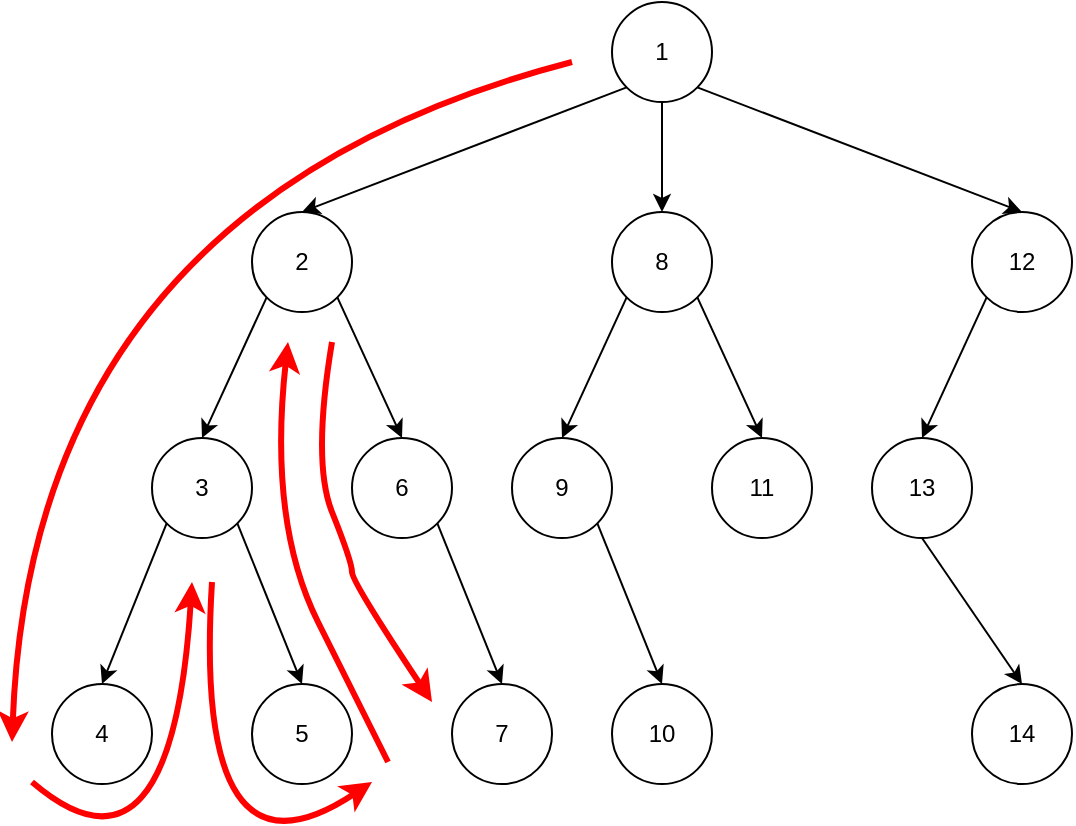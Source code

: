<mxfile version="24.5.2" type="github">
  <diagram name="第 1 页" id="SdLOjPW7s3I21iiqq12D">
    <mxGraphModel dx="1386" dy="751" grid="1" gridSize="10" guides="1" tooltips="1" connect="1" arrows="1" fold="1" page="1" pageScale="1" pageWidth="827" pageHeight="1169" math="0" shadow="0">
      <root>
        <mxCell id="0" />
        <mxCell id="1" parent="0" />
        <mxCell id="Irb3UPif5buwRnWRqJeq-1" value="1" style="ellipse;whiteSpace=wrap;html=1;aspect=fixed;" vertex="1" parent="1">
          <mxGeometry x="400" y="60" width="50" height="50" as="geometry" />
        </mxCell>
        <mxCell id="Irb3UPif5buwRnWRqJeq-2" value="2" style="ellipse;whiteSpace=wrap;html=1;aspect=fixed;" vertex="1" parent="1">
          <mxGeometry x="220" y="165" width="50" height="50" as="geometry" />
        </mxCell>
        <mxCell id="Irb3UPif5buwRnWRqJeq-3" value="8" style="ellipse;whiteSpace=wrap;html=1;aspect=fixed;" vertex="1" parent="1">
          <mxGeometry x="400" y="165" width="50" height="50" as="geometry" />
        </mxCell>
        <mxCell id="Irb3UPif5buwRnWRqJeq-4" value="12" style="ellipse;whiteSpace=wrap;html=1;aspect=fixed;" vertex="1" parent="1">
          <mxGeometry x="580" y="165" width="50" height="50" as="geometry" />
        </mxCell>
        <mxCell id="Irb3UPif5buwRnWRqJeq-5" value="3" style="ellipse;whiteSpace=wrap;html=1;aspect=fixed;" vertex="1" parent="1">
          <mxGeometry x="170" y="278" width="50" height="50" as="geometry" />
        </mxCell>
        <mxCell id="Irb3UPif5buwRnWRqJeq-6" value="6" style="ellipse;whiteSpace=wrap;html=1;aspect=fixed;" vertex="1" parent="1">
          <mxGeometry x="270" y="278" width="50" height="50" as="geometry" />
        </mxCell>
        <mxCell id="Irb3UPif5buwRnWRqJeq-7" value="9" style="ellipse;whiteSpace=wrap;html=1;aspect=fixed;" vertex="1" parent="1">
          <mxGeometry x="350" y="278" width="50" height="50" as="geometry" />
        </mxCell>
        <mxCell id="Irb3UPif5buwRnWRqJeq-8" value="11" style="ellipse;whiteSpace=wrap;html=1;aspect=fixed;" vertex="1" parent="1">
          <mxGeometry x="450" y="278" width="50" height="50" as="geometry" />
        </mxCell>
        <mxCell id="Irb3UPif5buwRnWRqJeq-9" value="13" style="ellipse;whiteSpace=wrap;html=1;aspect=fixed;" vertex="1" parent="1">
          <mxGeometry x="530" y="278" width="50" height="50" as="geometry" />
        </mxCell>
        <mxCell id="Irb3UPif5buwRnWRqJeq-10" value="4" style="ellipse;whiteSpace=wrap;html=1;aspect=fixed;" vertex="1" parent="1">
          <mxGeometry x="120" y="401" width="50" height="50" as="geometry" />
        </mxCell>
        <mxCell id="Irb3UPif5buwRnWRqJeq-11" value="5" style="ellipse;whiteSpace=wrap;html=1;aspect=fixed;" vertex="1" parent="1">
          <mxGeometry x="220" y="401" width="50" height="50" as="geometry" />
        </mxCell>
        <mxCell id="Irb3UPif5buwRnWRqJeq-12" value="7" style="ellipse;whiteSpace=wrap;html=1;aspect=fixed;" vertex="1" parent="1">
          <mxGeometry x="320" y="401" width="50" height="50" as="geometry" />
        </mxCell>
        <mxCell id="Irb3UPif5buwRnWRqJeq-13" value="10" style="ellipse;whiteSpace=wrap;html=1;aspect=fixed;" vertex="1" parent="1">
          <mxGeometry x="400" y="401" width="50" height="50" as="geometry" />
        </mxCell>
        <mxCell id="Irb3UPif5buwRnWRqJeq-14" value="14" style="ellipse;whiteSpace=wrap;html=1;aspect=fixed;" vertex="1" parent="1">
          <mxGeometry x="580" y="401" width="50" height="50" as="geometry" />
        </mxCell>
        <mxCell id="Irb3UPif5buwRnWRqJeq-16" value="" style="endArrow=classic;html=1;rounded=0;exitX=0;exitY=1;exitDx=0;exitDy=0;entryX=0.5;entryY=0;entryDx=0;entryDy=0;" edge="1" parent="1" source="Irb3UPif5buwRnWRqJeq-1" target="Irb3UPif5buwRnWRqJeq-2">
          <mxGeometry width="50" height="50" relative="1" as="geometry">
            <mxPoint x="110" y="90" as="sourcePoint" />
            <mxPoint x="70" y="150" as="targetPoint" />
          </mxGeometry>
        </mxCell>
        <mxCell id="Irb3UPif5buwRnWRqJeq-17" value="" style="endArrow=classic;html=1;rounded=0;exitX=1;exitY=1;exitDx=0;exitDy=0;entryX=0.5;entryY=0;entryDx=0;entryDy=0;" edge="1" parent="1" source="Irb3UPif5buwRnWRqJeq-1" target="Irb3UPif5buwRnWRqJeq-4">
          <mxGeometry width="50" height="50" relative="1" as="geometry">
            <mxPoint x="120" y="100" as="sourcePoint" />
            <mxPoint x="80" y="160" as="targetPoint" />
          </mxGeometry>
        </mxCell>
        <mxCell id="Irb3UPif5buwRnWRqJeq-18" value="" style="endArrow=classic;html=1;rounded=0;exitX=0.5;exitY=1;exitDx=0;exitDy=0;" edge="1" parent="1" source="Irb3UPif5buwRnWRqJeq-1" target="Irb3UPif5buwRnWRqJeq-3">
          <mxGeometry width="50" height="50" relative="1" as="geometry">
            <mxPoint x="425" y="135" as="sourcePoint" />
            <mxPoint x="90" y="195" as="targetPoint" />
          </mxGeometry>
        </mxCell>
        <mxCell id="Irb3UPif5buwRnWRqJeq-19" value="" style="endArrow=classic;html=1;rounded=0;exitX=0;exitY=1;exitDx=0;exitDy=0;entryX=0.5;entryY=0;entryDx=0;entryDy=0;" edge="1" parent="1" source="Irb3UPif5buwRnWRqJeq-2" target="Irb3UPif5buwRnWRqJeq-5">
          <mxGeometry width="50" height="50" relative="1" as="geometry">
            <mxPoint x="110" y="90" as="sourcePoint" />
            <mxPoint x="70" y="150" as="targetPoint" />
          </mxGeometry>
        </mxCell>
        <mxCell id="Irb3UPif5buwRnWRqJeq-20" value="" style="endArrow=classic;html=1;rounded=0;exitX=1;exitY=1;exitDx=0;exitDy=0;entryX=0.5;entryY=0;entryDx=0;entryDy=0;" edge="1" parent="1" source="Irb3UPif5buwRnWRqJeq-2" target="Irb3UPif5buwRnWRqJeq-6">
          <mxGeometry width="50" height="50" relative="1" as="geometry">
            <mxPoint x="120" y="100" as="sourcePoint" />
            <mxPoint x="80" y="160" as="targetPoint" />
          </mxGeometry>
        </mxCell>
        <mxCell id="Irb3UPif5buwRnWRqJeq-21" value="" style="endArrow=classic;html=1;rounded=0;exitX=0;exitY=1;exitDx=0;exitDy=0;entryX=0.5;entryY=0;entryDx=0;entryDy=0;" edge="1" parent="1" source="Irb3UPif5buwRnWRqJeq-5" target="Irb3UPif5buwRnWRqJeq-10">
          <mxGeometry width="50" height="50" relative="1" as="geometry">
            <mxPoint x="130" y="110" as="sourcePoint" />
            <mxPoint x="90" y="170" as="targetPoint" />
          </mxGeometry>
        </mxCell>
        <mxCell id="Irb3UPif5buwRnWRqJeq-22" value="" style="endArrow=classic;html=1;rounded=0;exitX=1;exitY=1;exitDx=0;exitDy=0;entryX=0.5;entryY=0;entryDx=0;entryDy=0;" edge="1" parent="1" source="Irb3UPif5buwRnWRqJeq-5" target="Irb3UPif5buwRnWRqJeq-11">
          <mxGeometry width="50" height="50" relative="1" as="geometry">
            <mxPoint x="140" y="120" as="sourcePoint" />
            <mxPoint x="100" y="180" as="targetPoint" />
          </mxGeometry>
        </mxCell>
        <mxCell id="Irb3UPif5buwRnWRqJeq-23" value="" style="endArrow=classic;html=1;rounded=0;exitX=0;exitY=1;exitDx=0;exitDy=0;entryX=0.5;entryY=0;entryDx=0;entryDy=0;" edge="1" parent="1" source="Irb3UPif5buwRnWRqJeq-3" target="Irb3UPif5buwRnWRqJeq-7">
          <mxGeometry width="50" height="50" relative="1" as="geometry">
            <mxPoint x="150" y="130" as="sourcePoint" />
            <mxPoint x="110" y="190" as="targetPoint" />
          </mxGeometry>
        </mxCell>
        <mxCell id="Irb3UPif5buwRnWRqJeq-24" value="" style="endArrow=classic;html=1;rounded=0;exitX=1;exitY=1;exitDx=0;exitDy=0;entryX=0.5;entryY=0;entryDx=0;entryDy=0;" edge="1" parent="1" source="Irb3UPif5buwRnWRqJeq-3" target="Irb3UPif5buwRnWRqJeq-8">
          <mxGeometry width="50" height="50" relative="1" as="geometry">
            <mxPoint x="160" y="140" as="sourcePoint" />
            <mxPoint x="120" y="200" as="targetPoint" />
          </mxGeometry>
        </mxCell>
        <mxCell id="Irb3UPif5buwRnWRqJeq-25" value="" style="endArrow=classic;html=1;rounded=0;exitX=1;exitY=1;exitDx=0;exitDy=0;entryX=0.5;entryY=0;entryDx=0;entryDy=0;" edge="1" parent="1" source="Irb3UPif5buwRnWRqJeq-6" target="Irb3UPif5buwRnWRqJeq-12">
          <mxGeometry width="50" height="50" relative="1" as="geometry">
            <mxPoint x="170" y="150" as="sourcePoint" />
            <mxPoint x="130" y="210" as="targetPoint" />
          </mxGeometry>
        </mxCell>
        <mxCell id="Irb3UPif5buwRnWRqJeq-26" value="" style="endArrow=classic;html=1;rounded=0;exitX=1;exitY=1;exitDx=0;exitDy=0;entryX=0.5;entryY=0;entryDx=0;entryDy=0;" edge="1" parent="1" source="Irb3UPif5buwRnWRqJeq-7" target="Irb3UPif5buwRnWRqJeq-13">
          <mxGeometry width="50" height="50" relative="1" as="geometry">
            <mxPoint x="180" y="160" as="sourcePoint" />
            <mxPoint x="140" y="220" as="targetPoint" />
          </mxGeometry>
        </mxCell>
        <mxCell id="Irb3UPif5buwRnWRqJeq-27" value="" style="endArrow=classic;html=1;rounded=0;exitX=0;exitY=1;exitDx=0;exitDy=0;entryX=0.5;entryY=0;entryDx=0;entryDy=0;" edge="1" parent="1" source="Irb3UPif5buwRnWRqJeq-4" target="Irb3UPif5buwRnWRqJeq-9">
          <mxGeometry width="50" height="50" relative="1" as="geometry">
            <mxPoint x="190" y="170" as="sourcePoint" />
            <mxPoint x="150" y="230" as="targetPoint" />
          </mxGeometry>
        </mxCell>
        <mxCell id="Irb3UPif5buwRnWRqJeq-28" value="" style="endArrow=classic;html=1;rounded=0;exitX=0.5;exitY=1;exitDx=0;exitDy=0;entryX=0.5;entryY=0;entryDx=0;entryDy=0;" edge="1" parent="1" source="Irb3UPif5buwRnWRqJeq-9" target="Irb3UPif5buwRnWRqJeq-14">
          <mxGeometry width="50" height="50" relative="1" as="geometry">
            <mxPoint x="200" y="180" as="sourcePoint" />
            <mxPoint x="160" y="240" as="targetPoint" />
          </mxGeometry>
        </mxCell>
        <mxCell id="Irb3UPif5buwRnWRqJeq-30" value="" style="curved=1;endArrow=classic;html=1;rounded=0;strokeColor=#FF0000;strokeWidth=3;" edge="1" parent="1">
          <mxGeometry width="50" height="50" relative="1" as="geometry">
            <mxPoint x="380" y="90" as="sourcePoint" />
            <mxPoint x="100" y="430" as="targetPoint" />
            <Array as="points">
              <mxPoint x="110" y="160" />
            </Array>
          </mxGeometry>
        </mxCell>
        <mxCell id="Irb3UPif5buwRnWRqJeq-31" value="" style="curved=1;endArrow=classic;html=1;rounded=0;strokeColor=#FF0000;strokeWidth=3;" edge="1" parent="1">
          <mxGeometry width="50" height="50" relative="1" as="geometry">
            <mxPoint x="110" y="450" as="sourcePoint" />
            <mxPoint x="190" y="350" as="targetPoint" />
            <Array as="points">
              <mxPoint x="180" y="510" />
            </Array>
          </mxGeometry>
        </mxCell>
        <mxCell id="Irb3UPif5buwRnWRqJeq-32" value="" style="curved=1;endArrow=classic;html=1;rounded=0;strokeColor=#FF0000;strokeWidth=3;" edge="1" parent="1">
          <mxGeometry width="50" height="50" relative="1" as="geometry">
            <mxPoint x="200" y="350" as="sourcePoint" />
            <mxPoint x="280" y="450" as="targetPoint" />
            <Array as="points">
              <mxPoint x="190" y="510" />
            </Array>
          </mxGeometry>
        </mxCell>
        <mxCell id="Irb3UPif5buwRnWRqJeq-33" value="" style="curved=1;endArrow=classic;html=1;rounded=0;strokeColor=#FF0000;strokeWidth=3;" edge="1" parent="1">
          <mxGeometry width="50" height="50" relative="1" as="geometry">
            <mxPoint x="288" y="440" as="sourcePoint" />
            <mxPoint x="238" y="230" as="targetPoint" />
            <Array as="points">
              <mxPoint x="278" y="420" />
              <mxPoint x="228" y="320" />
            </Array>
          </mxGeometry>
        </mxCell>
        <mxCell id="Irb3UPif5buwRnWRqJeq-34" value="" style="curved=1;endArrow=classic;html=1;rounded=0;strokeColor=#FF0000;strokeWidth=3;" edge="1" parent="1">
          <mxGeometry width="50" height="50" relative="1" as="geometry">
            <mxPoint x="260" y="230" as="sourcePoint" />
            <mxPoint x="310" y="410" as="targetPoint" />
            <Array as="points">
              <mxPoint x="250" y="290" />
              <mxPoint x="270" y="340" />
              <mxPoint x="270" y="350" />
            </Array>
          </mxGeometry>
        </mxCell>
      </root>
    </mxGraphModel>
  </diagram>
</mxfile>

